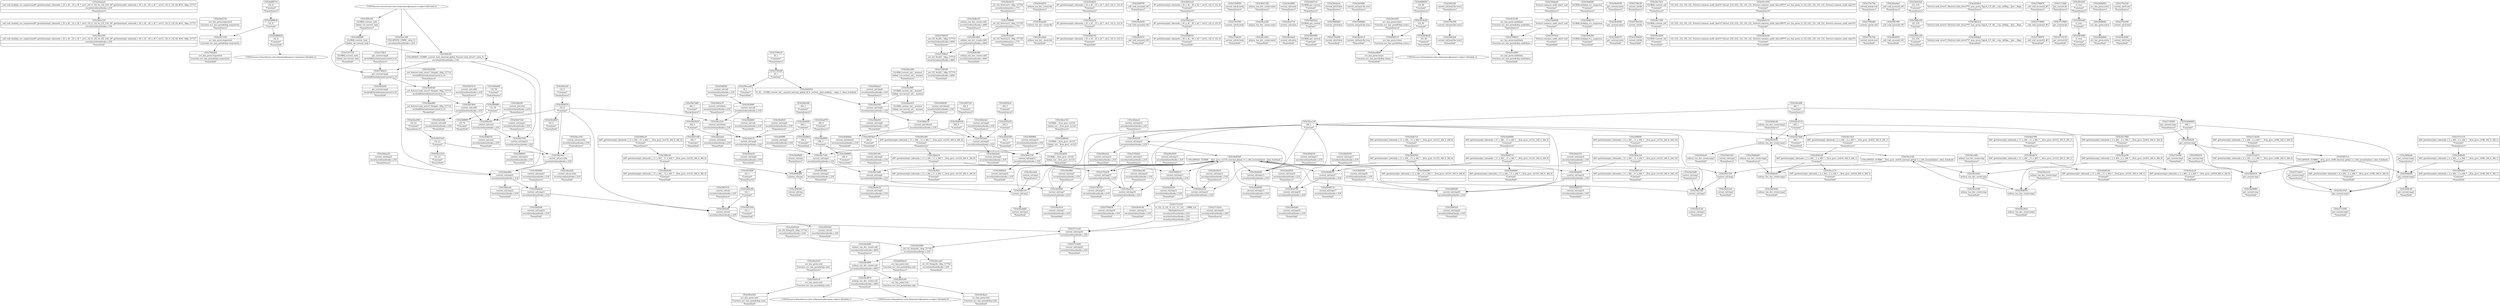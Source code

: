 digraph {
	CE0x56ea2a0 [shape=record,shape=Mrecord,label="{CE0x56ea2a0|_call_void_lockdep_rcu_suspicious(i8*_getelementptr_inbounds_(_25_x_i8_,_25_x_i8_*_.str3,_i32_0,_i32_0),_i32_218,_i8*_getelementptr_inbounds_(_45_x_i8_,_45_x_i8_*_.str12,_i32_0,_i32_0))_#10,_!dbg_!27727|security/selinux/hooks.c,218|*SummSource*}"]
	CE0x56c7220 [shape=record,shape=Mrecord,label="{CE0x56c7220|avc_has_perm:requested|Function::avc_has_perm&Arg::requested::}"]
	CE0x56febc0 [shape=record,shape=Mrecord,label="{CE0x56febc0|current_sid:tmp14|security/selinux/hooks.c,218|*SummSource*}"]
	CE0x56e6930 [shape=record,shape=Mrecord,label="{CE0x56e6930|current_sid:tmp18|security/selinux/hooks.c,218|*SummSource*}"]
	CE0x56d71b0 [shape=record,shape=Mrecord,label="{CE0x56d71b0|current_sid:tmp21|security/selinux/hooks.c,218|*SummSource*}"]
	CE0x56f3240 [shape=record,shape=Mrecord,label="{CE0x56f3240|current_sid:sid|security/selinux/hooks.c,220}"]
	CE0x56d2290 [shape=record,shape=Mrecord,label="{CE0x56d2290|i64_5|*Constant*|*SummSink*}"]
	CE0x572fd90 [shape=record,shape=Mrecord,label="{CE0x572fd90|get_current:tmp1|*SummSource*}"]
	CE0x56fb380 [shape=record,shape=Mrecord,label="{CE0x56fb380|current_sid:tmp|*SummSink*}"]
	CE0x56cd450 [shape=record,shape=Mrecord,label="{CE0x56cd450|selinux_tun_dev_create:call1|security/selinux/hooks.c,4661}"]
	CE0x56f4c40 [shape=record,shape=Mrecord,label="{CE0x56f4c40|get_current:tmp2|*SummSink*}"]
	CE0x56cf6f0 [shape=record,shape=Mrecord,label="{CE0x56cf6f0|GLOBAL:current_sid.__warned|Global_var:current_sid.__warned}"]
	CE0x56d9cf0 [shape=record,shape=Mrecord,label="{CE0x56d9cf0|get_current:tmp1}"]
	CE0x56ce4d0 [shape=record,shape=Mrecord,label="{CE0x56ce4d0|selinux_tun_dev_create:bb|*SummSink*}"]
	CE0x56db7c0 [shape=record,shape=Mrecord,label="{CE0x56db7c0|i64*_getelementptr_inbounds_(_11_x_i64_,_11_x_i64_*___llvm_gcov_ctr125,_i64_0,_i64_6)|*Constant*|*SummSource*}"]
	CE0x56ca170 [shape=record,shape=Mrecord,label="{CE0x56ca170|i64*_getelementptr_inbounds_(_2_x_i64_,_2_x_i64_*___llvm_gcov_ctr410,_i64_0,_i64_1)|*Constant*|*SummSink*}"]
	CE0x56ed030 [shape=record,shape=Mrecord,label="{CE0x56ed030|current_sid:tmp11|security/selinux/hooks.c,218|*SummSource*}"]
	CE0x56fdc30 [shape=record,shape=Mrecord,label="{CE0x56fdc30|current_sid:tobool1|security/selinux/hooks.c,218}"]
	CE0x56fa180 [shape=record,shape=Mrecord,label="{CE0x56fa180|current_sid:cred|security/selinux/hooks.c,218}"]
	CE0x56d83f0 [shape=record,shape=Mrecord,label="{CE0x56d83f0|current_sid:tobool1|security/selinux/hooks.c,218|*SummSource*}"]
	CE0x5704930 [shape=record,shape=Mrecord,label="{CE0x5704930|_ret_i32_%call1,_!dbg_!27714|security/selinux/hooks.c,4661|*SummSource*}"]
	CE0x56ea970 [shape=record,shape=Mrecord,label="{CE0x56ea970|i64_0|*Constant*|*SummSource*}"]
	CE0x56e9c50 [shape=record,shape=Mrecord,label="{CE0x56e9c50|current_sid:tmp12|security/selinux/hooks.c,218|*SummSink*}"]
	CE0x56e8300 [shape=record,shape=Mrecord,label="{CE0x56e8300|_ret_%struct.task_struct*_%tmp4,_!dbg_!27714|./arch/x86/include/asm/current.h,14|*SummSource*}"]
	CE0x56e8540 [shape=record,shape=Mrecord,label="{CE0x56e8540|_ret_%struct.task_struct*_%tmp4,_!dbg_!27714|./arch/x86/include/asm/current.h,14}"]
	CE0x56e4fc0 [shape=record,shape=Mrecord,label="{CE0x56e4fc0|i8*_getelementptr_inbounds_(_25_x_i8_,_25_x_i8_*_.str3,_i32_0,_i32_0)|*Constant*|*SummSource*}"]
	CE0x56d4080 [shape=record,shape=Mrecord,label="{CE0x56d4080|current_sid:tmp13|security/selinux/hooks.c,218|*SummSink*}"]
	CE0x56d1020 [shape=record,shape=Mrecord,label="{CE0x56d1020|_ret_i32_%tmp24,_!dbg_!27742|security/selinux/hooks.c,220|*SummSource*}"]
	CE0x56d3b50 [shape=record,shape=Mrecord,label="{CE0x56d3b50|i64_3|*Constant*}"]
	CE0x5740a10 [shape=record,shape=Mrecord,label="{CE0x5740a10|get_current:tmp4|./arch/x86/include/asm/current.h,14}"]
	CE0x56d0990 [shape=record,shape=Mrecord,label="{CE0x56d0990|i64*_getelementptr_inbounds_(_11_x_i64_,_11_x_i64_*___llvm_gcov_ctr125,_i64_0,_i64_9)|*Constant*|*SummSource*}"]
	CE0x56fa060 [shape=record,shape=Mrecord,label="{CE0x56fa060|i32_78|*Constant*|*SummSource*}"]
	CE0x56d7030 [shape=record,shape=Mrecord,label="{CE0x56d7030|current_sid:tmp21|security/selinux/hooks.c,218}"]
	CE0x56ef2e0 [shape=record,shape=Mrecord,label="{CE0x56ef2e0|i32_0|*Constant*|*SummSource*}"]
	CE0x56d1450 [shape=record,shape=Mrecord,label="{CE0x56d1450|current_sid:tmp2|*SummSource*}"]
	CE0x56cf070 [shape=record,shape=Mrecord,label="{CE0x56cf070|_call_void_mcount()_#3|*SummSink*}"]
	CE0x56cbf80 [shape=record,shape=Mrecord,label="{CE0x56cbf80|selinux_tun_dev_create:call|security/selinux/hooks.c,4652|*SummSource*}"]
	CE0x56d5dc0 [shape=record,shape=Mrecord,label="{CE0x56d5dc0|avc_has_perm:tsid|Function::avc_has_perm&Arg::tsid::|*SummSource*}"]
	CE0x56d7df0 [shape=record,shape=Mrecord,label="{CE0x56d7df0|i64_3|*Constant*|*SummSink*}"]
	CE0x56d1ea0 [shape=record,shape=Mrecord,label="{CE0x56d1ea0|i8*_getelementptr_inbounds_(_45_x_i8_,_45_x_i8_*_.str12,_i32_0,_i32_0)|*Constant*|*SummSource*}"]
	CE0x56d8d70 [shape=record,shape=Mrecord,label="{CE0x56d8d70|current_sid:tmp17|security/selinux/hooks.c,218}"]
	CE0x56d65e0 [shape=record,shape=Mrecord,label="{CE0x56d65e0|i64_4|*Constant*}"]
	CE0x56d3440 [shape=record,shape=Mrecord,label="{CE0x56d3440|current_sid:call4|security/selinux/hooks.c,218|*SummSink*}"]
	CE0x56d4350 [shape=record,shape=Mrecord,label="{CE0x56d4350|current_sid:tmp14|security/selinux/hooks.c,218}"]
	CE0x56fb960 [shape=record,shape=Mrecord,label="{CE0x56fb960|GLOBAL:current_task|Global_var:current_task}"]
	CE0x56fa2f0 [shape=record,shape=Mrecord,label="{CE0x56fa2f0|current_sid:cred|security/selinux/hooks.c,218|*SummSource*}"]
	CE0x56cdc90 [shape=record,shape=Mrecord,label="{CE0x56cdc90|i64*_getelementptr_inbounds_(_2_x_i64_,_2_x_i64_*___llvm_gcov_ctr410,_i64_0,_i64_0)|*Constant*}"]
	CE0x570da50 [shape=record,shape=Mrecord,label="{CE0x570da50|current_sid:do.body|*SummSink*}"]
	CE0x56de860 [shape=record,shape=Mrecord,label="{CE0x56de860|_ret_%struct.task_struct*_%tmp4,_!dbg_!27714|./arch/x86/include/asm/current.h,14|*SummSink*}"]
	CE0x56cc650 [shape=record,shape=Mrecord,label="{CE0x56cc650|selinux_tun_dev_create:entry|*SummSink*}"]
	CE0x56cbad0 [shape=record,shape=Mrecord,label="{CE0x56cbad0|current_sid:entry|*SummSink*}"]
	CE0x56da8b0 [shape=record,shape=Mrecord,label="{CE0x56da8b0|current_sid:tmp22|security/selinux/hooks.c,218}"]
	CE0x56e63c0 [shape=record,shape=Mrecord,label="{CE0x56e63c0|avc_has_perm:ssid|Function::avc_has_perm&Arg::ssid::}"]
	CE0x56d3960 [shape=record,shape=Mrecord,label="{CE0x56d3960|GLOBAL:get_current|*Constant*|*SummSink*}"]
	CE0x570a490 [shape=record,shape=Mrecord,label="{CE0x570a490|current_sid:if.then|*SummSink*}"]
	CE0x6d886a0 [shape=record,shape=Mrecord,label="{CE0x6d886a0|i32_8|*Constant*|*SummSink*}"]
	CE0x56ec550 [shape=record,shape=Mrecord,label="{CE0x56ec550|current_sid:security|security/selinux/hooks.c,218|*SummSource*}"]
	CE0x5700b50 [shape=record,shape=Mrecord,label="{CE0x5700b50|current_sid:tmp16|security/selinux/hooks.c,218|*SummSink*}"]
	CE0x56d48a0 [shape=record,shape=Mrecord,label="{CE0x56d48a0|current_sid:land.lhs.true}"]
	CE0x56c8a50 [shape=record,shape=Mrecord,label="{CE0x56c8a50|i16_49|*Constant*}"]
	CE0x5702510 [shape=record,shape=Mrecord,label="{CE0x5702510|current_sid:tmp15|security/selinux/hooks.c,218|*SummSink*}"]
	"CONST[source:2(external),value:2(dynamic)][purpose:{subject}][SrcIdx:2]"
	CE0x56fe2b0 [shape=record,shape=Mrecord,label="{CE0x56fe2b0|current_sid:land.lhs.true2|*SummSink*}"]
	CE0x56f01a0 [shape=record,shape=Mrecord,label="{CE0x56f01a0|i64*_getelementptr_inbounds_(_11_x_i64_,_11_x_i64_*___llvm_gcov_ctr125,_i64_0,_i64_10)|*Constant*|*SummSink*}"]
	CE0x56ef490 [shape=record,shape=Mrecord,label="{CE0x56ef490|i32_0|*Constant*|*SummSink*}"]
	CE0x764d9d0 [shape=record,shape=Mrecord,label="{CE0x764d9d0|%struct.common_audit_data*_null|*Constant*}"]
	CE0x6aad690 [shape=record,shape=Mrecord,label="{CE0x6aad690|avc_has_perm:tclass|Function::avc_has_perm&Arg::tclass::|*SummSink*}"]
	CE0x56ec210 [shape=record,shape=Mrecord,label="{CE0x56ec210|i32_22|*Constant*|*SummSink*}"]
	CE0x570d950 [shape=record,shape=Mrecord,label="{CE0x570d950|current_sid:do.body|*SummSource*}"]
	CE0x56cec30 [shape=record,shape=Mrecord,label="{CE0x56cec30|i64_1|*Constant*}"]
	CE0x5708010 [shape=record,shape=Mrecord,label="{CE0x5708010|avc_has_perm:auditdata|Function::avc_has_perm&Arg::auditdata::}"]
	CE0x56f9f80 [shape=record,shape=Mrecord,label="{CE0x56f9f80|i32_78|*Constant*}"]
	CE0x56fbe20 [shape=record,shape=Mrecord,label="{CE0x56fbe20|i64*_getelementptr_inbounds_(_11_x_i64_,_11_x_i64_*___llvm_gcov_ctr125,_i64_0,_i64_0)|*Constant*|*SummSource*}"]
	CE0x56d6360 [shape=record,shape=Mrecord,label="{CE0x56d6360|GLOBAL:lockdep_rcu_suspicious|*Constant*|*SummSink*}"]
	CE0x56ed220 [shape=record,shape=Mrecord,label="{CE0x56ed220|current_sid:tmp12|security/selinux/hooks.c,218}"]
	CE0x56efe70 [shape=record,shape=Mrecord,label="{CE0x56efe70|current_sid:tmp4|security/selinux/hooks.c,218}"]
	CE0x56f2b00 [shape=record,shape=Mrecord,label="{CE0x56f2b00|current_sid:tmp23|security/selinux/hooks.c,218|*SummSink*}"]
	CE0x56d8d00 [shape=record,shape=Mrecord,label="{CE0x56d8d00|i64*_getelementptr_inbounds_(_11_x_i64_,_11_x_i64_*___llvm_gcov_ctr125,_i64_0,_i64_9)|*Constant*|*SummSink*}"]
	CE0x56e8270 [shape=record,shape=Mrecord,label="{CE0x56e8270|get_current:entry|*SummSink*}"]
	CE0x570b630 [shape=record,shape=Mrecord,label="{CE0x570b630|current_sid:bb|*SummSink*}"]
	CE0x56cd030 [shape=record,shape=Mrecord,label="{CE0x56cd030|GLOBAL:current_sid|*Constant*|*SummSink*}"]
	CE0x56d9100 [shape=record,shape=Mrecord,label="{CE0x56d9100|current_sid:tmp17|security/selinux/hooks.c,218|*SummSource*}"]
	CE0x56f0b10 [shape=record,shape=Mrecord,label="{CE0x56f0b10|current_sid:tmp11|security/selinux/hooks.c,218}"]
	CE0x56da090 [shape=record,shape=Mrecord,label="{CE0x56da090|current_sid:tmp19|security/selinux/hooks.c,218}"]
	CE0x56d3ae0 [shape=record,shape=Mrecord,label="{CE0x56d3ae0|current_sid:tobool|security/selinux/hooks.c,218|*SummSink*}"]
	"CONST[source:0(mediator),value:2(dynamic)][purpose:{object}][SnkIdx:2]"
	CE0x56cd920 [shape=record,shape=Mrecord,label="{CE0x56cd920|selinux_tun_dev_create:tmp1|*SummSink*}"]
	CE0x56faa10 [shape=record,shape=Mrecord,label="{CE0x56faa10|i64*_getelementptr_inbounds_(_11_x_i64_,_11_x_i64_*___llvm_gcov_ctr125,_i64_0,_i64_8)|*Constant*}"]
	CE0x56da3e0 [shape=record,shape=Mrecord,label="{CE0x56da3e0|i64*_getelementptr_inbounds_(_11_x_i64_,_11_x_i64_*___llvm_gcov_ctr125,_i64_0,_i64_10)|*Constant*}"]
	CE0x56df3f0 [shape=record,shape=Mrecord,label="{CE0x56df3f0|current_sid:call|security/selinux/hooks.c,218|*SummSource*}"]
	CE0x56ce2c0 [shape=record,shape=Mrecord,label="{CE0x56ce2c0|current_sid:tobool|security/selinux/hooks.c,218}"]
	CE0x56f4b60 [shape=record,shape=Mrecord,label="{CE0x56f4b60|get_current:tmp2}"]
	CE0x56ccb60 [shape=record,shape=Mrecord,label="{CE0x56ccb60|selinux_tun_dev_create:tmp|*SummSource*}"]
	CE0x56ef8b0 [shape=record,shape=Mrecord,label="{CE0x56ef8b0|i64_2|*Constant*|*SummSink*}"]
	CE0x56e4e50 [shape=record,shape=Mrecord,label="{CE0x56e4e50|i8*_getelementptr_inbounds_(_25_x_i8_,_25_x_i8_*_.str3,_i32_0,_i32_0)|*Constant*}"]
	CE0x5714560 [shape=record,shape=Mrecord,label="{CE0x5714560|get_current:tmp3|*SummSink*}"]
	CE0x56e6c10 [shape=record,shape=Mrecord,label="{CE0x56e6c10|i32_(i32,_i32,_i16,_i32,_%struct.common_audit_data*)*_bitcast_(i32_(i32,_i32,_i16,_i32,_%struct.common_audit_data.495*)*_avc_has_perm_to_i32_(i32,_i32,_i16,_i32,_%struct.common_audit_data*)*)|*Constant*}"]
	CE0x6d88710 [shape=record,shape=Mrecord,label="{CE0x6d88710|i32_8|*Constant*|*SummSource*}"]
	CE0x56d12e0 [shape=record,shape=Mrecord,label="{CE0x56d12e0|current_sid:tmp2|*SummSink*}"]
	CE0x56e5c20 [shape=record,shape=Mrecord,label="{CE0x56e5c20|current_sid:tmp3|*SummSink*}"]
	CE0x570c7b0 [shape=record,shape=Mrecord,label="{CE0x570c7b0|current_sid:do.end|*SummSink*}"]
	CE0x56e6ab0 [shape=record,shape=Mrecord,label="{CE0x56e6ab0|current_sid:tmp18|security/selinux/hooks.c,218|*SummSink*}"]
	CE0x56f3b10 [shape=record,shape=Mrecord,label="{CE0x56f3b10|i64_5|*Constant*|*SummSource*}"]
	CE0x56e91c0 [shape=record,shape=Mrecord,label="{CE0x56e91c0|current_sid:land.lhs.true|*SummSink*}"]
	CE0x56fe610 [shape=record,shape=Mrecord,label="{CE0x56fe610|get_current:tmp}"]
	CE0x56c6eb0 [shape=record,shape=Mrecord,label="{CE0x56c6eb0|selinux_tun_dev_create:tmp}"]
	CE0x56ee410 [shape=record,shape=Mrecord,label="{CE0x56ee410|GLOBAL:current_sid.__warned|Global_var:current_sid.__warned|*SummSink*}"]
	CE0x56d6100 [shape=record,shape=Mrecord,label="{CE0x56d6100|i8*_getelementptr_inbounds_(_25_x_i8_,_25_x_i8_*_.str3,_i32_0,_i32_0)|*Constant*|*SummSink*}"]
	CE0x570b530 [shape=record,shape=Mrecord,label="{CE0x570b530|current_sid:bb}"]
	CE0x56eea70 [shape=record,shape=Mrecord,label="{CE0x56eea70|current_sid:tmp16|security/selinux/hooks.c,218}"]
	CE0x56ceda0 [shape=record,shape=Mrecord,label="{CE0x56ceda0|current_sid:tmp1|*SummSource*}"]
	CE0x56d1180 [shape=record,shape=Mrecord,label="{CE0x56d1180|selinux_tun_dev_create:entry|*SummSource*}"]
	CE0x56e6f20 [shape=record,shape=Mrecord,label="{CE0x56e6f20|_call_void_mcount()_#3|*SummSink*}"]
	"CONST[source:0(mediator),value:2(dynamic)][purpose:{subject}][SnkIdx:0]"
	CE0x56c9e40 [shape=record,shape=Mrecord,label="{CE0x56c9e40|selinux_tun_dev_create:tmp3}"]
	CE0x56c7980 [shape=record,shape=Mrecord,label="{CE0x56c7980|i64*_getelementptr_inbounds_(_2_x_i64_,_2_x_i64_*___llvm_gcov_ctr410,_i64_0,_i64_0)|*Constant*|*SummSource*}"]
	CE0x56ee540 [shape=record,shape=Mrecord,label="{CE0x56ee540|current_sid:tmp8|security/selinux/hooks.c,218}"]
	CE0x56fbc00 [shape=record,shape=Mrecord,label="{CE0x56fbc00|GLOBAL:current_task|Global_var:current_task|*SummSource*}"]
	CE0x56f2e80 [shape=record,shape=Mrecord,label="{CE0x56f2e80|i32_1|*Constant*}"]
	CE0x5713c20 [shape=record,shape=Mrecord,label="{CE0x5713c20|current_sid:tmp24|security/selinux/hooks.c,220}"]
	CE0x56ea230 [shape=record,shape=Mrecord,label="{CE0x56ea230|_call_void_lockdep_rcu_suspicious(i8*_getelementptr_inbounds_(_25_x_i8_,_25_x_i8_*_.str3,_i32_0,_i32_0),_i32_218,_i8*_getelementptr_inbounds_(_45_x_i8_,_45_x_i8_*_.str12,_i32_0,_i32_0))_#10,_!dbg_!27727|security/selinux/hooks.c,218}"]
	CE0x56efe00 [shape=record,shape=Mrecord,label="{CE0x56efe00|i64_2|*Constant*|*SummSource*}"]
	CE0x56ea850 [shape=record,shape=Mrecord,label="{CE0x56ea850|GLOBAL:__llvm_gcov_ctr125|Global_var:__llvm_gcov_ctr125|*SummSink*}"]
	CE0x56e9be0 [shape=record,shape=Mrecord,label="{CE0x56e9be0|current_sid:tmp12|security/selinux/hooks.c,218|*SummSource*}"]
	CE0x56d4c60 [shape=record,shape=Mrecord,label="{CE0x56d4c60|i64*_getelementptr_inbounds_(_11_x_i64_,_11_x_i64_*___llvm_gcov_ctr125,_i64_0,_i64_0)|*Constant*|*SummSink*}"]
	CE0x56d23a0 [shape=record,shape=Mrecord,label="{CE0x56d23a0|current_sid:tmp9|security/selinux/hooks.c,218|*SummSource*}"]
	CE0x56f38c0 [shape=record,shape=Mrecord,label="{CE0x56f38c0|i64_4|*Constant*|*SummSink*}"]
	CE0x56d1350 [shape=record,shape=Mrecord,label="{CE0x56d1350|current_sid:tmp2}"]
	CE0x56f0520 [shape=record,shape=Mrecord,label="{CE0x56f0520|current_sid:tmp20|security/selinux/hooks.c,218|*SummSink*}"]
	CE0x56f0ff0 [shape=record,shape=Mrecord,label="{CE0x56f0ff0|current_sid:tmp5|security/selinux/hooks.c,218|*SummSource*}"]
	CE0x56dc0a0 [shape=record,shape=Mrecord,label="{CE0x56dc0a0|i32_218|*Constant*|*SummSource*}"]
	CE0x56d2330 [shape=record,shape=Mrecord,label="{CE0x56d2330|current_sid:tmp10|security/selinux/hooks.c,218}"]
	CE0x57048c0 [shape=record,shape=Mrecord,label="{CE0x57048c0|_ret_i32_%call1,_!dbg_!27714|security/selinux/hooks.c,4661}"]
	CE0x56fb310 [shape=record,shape=Mrecord,label="{CE0x56fb310|current_sid:tmp1}"]
	CE0x56ec620 [shape=record,shape=Mrecord,label="{CE0x56ec620|current_sid:security|security/selinux/hooks.c,218|*SummSink*}"]
	CE0x5714260 [shape=record,shape=Mrecord,label="{CE0x5714260|i64*_getelementptr_inbounds_(_2_x_i64_,_2_x_i64_*___llvm_gcov_ctr98,_i64_0,_i64_0)|*Constant*|*SummSource*}"]
	CE0x56ea720 [shape=record,shape=Mrecord,label="{CE0x56ea720|GLOBAL:__llvm_gcov_ctr125|Global_var:__llvm_gcov_ctr125|*SummSource*}"]
	CE0x56d2f10 [shape=record,shape=Mrecord,label="{CE0x56d2f10|0:_i8,_:_GCMR_current_sid.__warned_internal_global_i8_0,_section_.data.unlikely_,_align_1:_elem_0:default:}"]
	CE0x56f3000 [shape=record,shape=Mrecord,label="{CE0x56f3000|i32_1|*Constant*|*SummSource*}"]
	CE0x56d0510 [shape=record,shape=Mrecord,label="{CE0x56d0510|i8*_getelementptr_inbounds_(_45_x_i8_,_45_x_i8_*_.str12,_i32_0,_i32_0)|*Constant*|*SummSink*}"]
	CE0x56f24d0 [shape=record,shape=Mrecord,label="{CE0x56f24d0|get_current:tmp4|./arch/x86/include/asm/current.h,14|*SummSink*}"]
	CE0x570a500 [shape=record,shape=Mrecord,label="{CE0x570a500|current_sid:land.lhs.true2}"]
	CE0x570c740 [shape=record,shape=Mrecord,label="{CE0x570c740|current_sid:do.end|*SummSource*}"]
	CE0x56df1d0 [shape=record,shape=Mrecord,label="{CE0x56df1d0|i64*_getelementptr_inbounds_(_2_x_i64_,_2_x_i64_*___llvm_gcov_ctr410,_i64_0,_i64_1)|*Constant*}"]
	CE0x56d8a20 [shape=record,shape=Mrecord,label="{CE0x56d8a20|selinux_tun_dev_create:tmp2}"]
	CE0x56d0f70 [shape=record,shape=Mrecord,label="{CE0x56d0f70|selinux_tun_dev_create:tmp1}"]
	CE0x56e9e30 [shape=record,shape=Mrecord,label="{CE0x56e9e30|current_sid:tmp6|security/selinux/hooks.c,218|*SummSink*}"]
	CE0x56f37e0 [shape=record,shape=Mrecord,label="{CE0x56f37e0|i64_4|*Constant*|*SummSource*}"]
	CE0x56ed1b0 [shape=record,shape=Mrecord,label="{CE0x56ed1b0|current_sid:tmp11|security/selinux/hooks.c,218|*SummSink*}"]
	CE0x56d5c90 [shape=record,shape=Mrecord,label="{CE0x56d5c90|avc_has_perm:tsid|Function::avc_has_perm&Arg::tsid::}"]
	CE0x56d64b0 [shape=record,shape=Mrecord,label="{CE0x56d64b0|current_sid:tobool1|security/selinux/hooks.c,218|*SummSink*}"]
	CE0x56f3a30 [shape=record,shape=Mrecord,label="{CE0x56f3a30|i64_5|*Constant*}"]
	CE0x5707fa0 [shape=record,shape=Mrecord,label="{CE0x5707fa0|%struct.common_audit_data*_null|*Constant*|*SummSink*}"]
	CE0x56f1300 [shape=record,shape=Mrecord,label="{CE0x56f1300|current_sid:tmp6|security/selinux/hooks.c,218|*SummSource*}"]
	CE0x56ca3d0 [shape=record,shape=Mrecord,label="{CE0x56ca3d0|selinux_tun_dev_create:entry}"]
	CE0x56f1060 [shape=record,shape=Mrecord,label="{CE0x56f1060|current_sid:tmp5|security/selinux/hooks.c,218|*SummSink*}"]
	CE0x56cf440 [shape=record,shape=Mrecord,label="{CE0x56cf440|current_sid:tmp7|security/selinux/hooks.c,218}"]
	CE0x56fa1f0 [shape=record,shape=Mrecord,label="{CE0x56fa1f0|COLLAPSED:_GCMRE_current_task_external_global_%struct.task_struct*:_elem_0::|security/selinux/hooks.c,218}"]
	CE0x56d41f0 [shape=record,shape=Mrecord,label="{CE0x56d41f0|current_sid:tmp13|security/selinux/hooks.c,218|*SummSource*}"]
	CE0x56ff460 [shape=record,shape=Mrecord,label="{CE0x56ff460|current_sid:tmp21|security/selinux/hooks.c,218|*SummSink*}"]
	CE0x56fe830 [shape=record,shape=Mrecord,label="{CE0x56fe830|get_current:tmp|*SummSource*}"]
	CE0x5709180 [shape=record,shape=Mrecord,label="{CE0x5709180|_ret_i32_%call1,_!dbg_!27714|security/selinux/hooks.c,4661|*SummSink*}"]
	CE0x56eddb0 [shape=record,shape=Mrecord,label="{CE0x56eddb0|current_sid:tmp1|*SummSink*}"]
	CE0x56d62f0 [shape=record,shape=Mrecord,label="{CE0x56d62f0|GLOBAL:lockdep_rcu_suspicious|*Constant*|*SummSource*}"]
	CE0x56dacd0 [shape=record,shape=Mrecord,label="{CE0x56dacd0|current_sid:tmp22|security/selinux/hooks.c,218|*SummSink*}"]
	CE0x56e5d30 [shape=record,shape=Mrecord,label="{CE0x56e5d30|_call_void_mcount()_#3}"]
	CE0x56d72e0 [shape=record,shape=Mrecord,label="{CE0x56d72e0|i32_22|*Constant*}"]
	CE0x56d8af0 [shape=record,shape=Mrecord,label="{CE0x56d8af0|i64*_getelementptr_inbounds_(_2_x_i64_,_2_x_i64_*___llvm_gcov_ctr98,_i64_0,_i64_1)|*Constant*}"]
	CE0x764dab0 [shape=record,shape=Mrecord,label="{CE0x764dab0|avc_has_perm:requested|Function::avc_has_perm&Arg::requested::|*SummSink*}"]
	CE0x608f050 [shape=record,shape=Mrecord,label="{CE0x608f050|i16_49|*Constant*|*SummSource*}"]
	CE0x56ef990 [shape=record,shape=Mrecord,label="{CE0x56ef990|i64_0|*Constant*}"]
	CE0x56d9880 [shape=record,shape=Mrecord,label="{CE0x56d9880|get_current:tmp|*SummSink*}"]
	CE0x56f26c0 [shape=record,shape=Mrecord,label="{CE0x56f26c0|%struct.task_struct*_(%struct.task_struct**)*_asm_movq_%gs:$_1:P_,$0_,_r,im,_dirflag_,_fpsr_,_flags_|*SummSource*}"]
	CE0x56cbe40 [shape=record,shape=Mrecord,label="{CE0x56cbe40|selinux_tun_dev_create:bb}"]
	CE0x56f33b0 [shape=record,shape=Mrecord,label="{CE0x56f33b0|current_sid:sid|security/selinux/hooks.c,220|*SummSink*}"]
	CE0x56efee0 [shape=record,shape=Mrecord,label="{CE0x56efee0|selinux_tun_dev_create:tmp3|*SummSink*}"]
	CE0x56e8180 [shape=record,shape=Mrecord,label="{CE0x56e8180|get_current:entry|*SummSource*}"]
	CE0x56d95d0 [shape=record,shape=Mrecord,label="{CE0x56d95d0|COLLAPSED:_GCMRE___llvm_gcov_ctr125_internal_global_11_x_i64_zeroinitializer:_elem_0:default:}"]
	CE0x56c8ac0 [shape=record,shape=Mrecord,label="{CE0x56c8ac0|avc_has_perm:tsid|Function::avc_has_perm&Arg::tsid::|*SummSink*}"]
	CE0x56db380 [shape=record,shape=Mrecord,label="{CE0x56db380|selinux_tun_dev_create:call1|security/selinux/hooks.c,4661|*SummSink*}"]
	CE0x56ecad0 [shape=record,shape=Mrecord,label="{CE0x56ecad0|i8_1|*Constant*|*SummSink*}"]
	CE0x56fe240 [shape=record,shape=Mrecord,label="{CE0x56fe240|current_sid:land.lhs.true2|*SummSource*}"]
	CE0x56c6a70 [shape=record,shape=Mrecord,label="{CE0x56c6a70|_ret_i32_%retval.0,_!dbg_!27728|security/selinux/avc.c,775|*SummSource*}"]
	CE0x56d8140 [shape=record,shape=Mrecord,label="{CE0x56d8140|i64*_getelementptr_inbounds_(_11_x_i64_,_11_x_i64_*___llvm_gcov_ctr125,_i64_0,_i64_1)|*Constant*|*SummSink*}"]
	CE0x5714600 [shape=record,shape=Mrecord,label="{CE0x5714600|_call_void_mcount()_#3}"]
	CE0x56d40f0 [shape=record,shape=Mrecord,label="{CE0x56d40f0|current_sid:tmp13|security/selinux/hooks.c,218}"]
	CE0x5713580 [shape=record,shape=Mrecord,label="{CE0x5713580|get_current:bb}"]
	CE0x56f3310 [shape=record,shape=Mrecord,label="{CE0x56f3310|current_sid:sid|security/selinux/hooks.c,220|*SummSource*}"]
	CE0x56e1630 [shape=record,shape=Mrecord,label="{CE0x56e1630|get_current:tmp3}"]
	CE0x5740870 [shape=record,shape=Mrecord,label="{CE0x5740870|_call_void_mcount()_#3|*SummSource*}"]
	CE0x56d3d40 [shape=record,shape=Mrecord,label="{CE0x56d3d40|selinux_tun_dev_create:tmp2|*SummSink*}"]
	CE0x56cfc60 [shape=record,shape=Mrecord,label="{CE0x56cfc60|i1_true|*Constant*|*SummSource*}"]
	CE0x4fcb100 [shape=record,shape=Mrecord,label="{CE0x4fcb100|avc_has_perm:auditdata|Function::avc_has_perm&Arg::auditdata::|*SummSource*}"]
	CE0x56cf5c0 [shape=record,shape=Mrecord,label="{CE0x56cf5c0|current_sid:tmp7|security/selinux/hooks.c,218|*SummSink*}"]
	CE0x56cb810 [shape=record,shape=Mrecord,label="{CE0x56cb810|selinux_tun_dev_create:bb|*SummSource*}"]
	CE0x56d9d60 [shape=record,shape=Mrecord,label="{CE0x56d9d60|current_sid:if.then}"]
	CE0x56ed310 [shape=record,shape=Mrecord,label="{CE0x56ed310|avc_has_perm:ssid|Function::avc_has_perm&Arg::ssid::|*SummSource*}"]
	CE0x56faa80 [shape=record,shape=Mrecord,label="{CE0x56faa80|i64*_getelementptr_inbounds_(_11_x_i64_,_11_x_i64_*___llvm_gcov_ctr125,_i64_0,_i64_8)|*Constant*|*SummSource*}"]
	CE0x56c8b30 [shape=record,shape=Mrecord,label="{CE0x56c8b30|i16_49|*Constant*|*SummSink*}"]
	CE0x5700c80 [shape=record,shape=Mrecord,label="{CE0x5700c80|i8_1|*Constant*}"]
	CE0x56d9460 [shape=record,shape=Mrecord,label="{CE0x56d9460|i64_1|*Constant*}"]
	CE0x56db920 [shape=record,shape=Mrecord,label="{CE0x56db920|avc_has_perm:entry|*SummSource*}"]
	CE0x56d24a0 [shape=record,shape=Mrecord,label="{CE0x56d24a0|current_sid:tmp9|security/selinux/hooks.c,218|*SummSink*}"]
	CE0x5713310 [shape=record,shape=Mrecord,label="{CE0x5713310|0:_i32,_4:_i32,_8:_i32,_12:_i32,_:_CMRE_4,8_|*MultipleSource*|security/selinux/hooks.c,218|security/selinux/hooks.c,218|security/selinux/hooks.c,220}"]
	CE0x56d1de0 [shape=record,shape=Mrecord,label="{CE0x56d1de0|i8*_getelementptr_inbounds_(_45_x_i8_,_45_x_i8_*_.str12,_i32_0,_i32_0)|*Constant*}"]
	CE0x56d6a00 [shape=record,shape=Mrecord,label="{CE0x56d6a00|selinux_tun_dev_create:tmp2|*SummSource*}"]
	CE0x56d07c0 [shape=record,shape=Mrecord,label="{CE0x56d07c0|i64*_getelementptr_inbounds_(_11_x_i64_,_11_x_i64_*___llvm_gcov_ctr125,_i64_0,_i64_9)|*Constant*}"]
	CE0x5721110 [shape=record,shape=Mrecord,label="{CE0x5721110|i64*_getelementptr_inbounds_(_2_x_i64_,_2_x_i64_*___llvm_gcov_ctr98,_i64_0,_i64_1)|*Constant*|*SummSource*}"]
	CE0x5708080 [shape=record,shape=Mrecord,label="{CE0x5708080|_ret_i32_%retval.0,_!dbg_!27728|security/selinux/avc.c,775}"]
	CE0x56df700 [shape=record,shape=Mrecord,label="{CE0x56df700|_call_void_mcount()_#3|*SummSource*}"]
	CE0x56d1230 [shape=record,shape=Mrecord,label="{CE0x56d1230|avc_has_perm:requested|Function::avc_has_perm&Arg::requested::|*SummSource*}"]
	CE0x56cd710 [shape=record,shape=Mrecord,label="{CE0x56cd710|current_sid:entry}"]
	CE0x56ec090 [shape=record,shape=Mrecord,label="{CE0x56ec090|i32_22|*Constant*|*SummSource*}"]
	CE0x56f9ff0 [shape=record,shape=Mrecord,label="{CE0x56f9ff0|i32_78|*Constant*|*SummSink*}"]
	CE0x56ddcd0 [shape=record,shape=Mrecord,label="{CE0x56ddcd0|selinux_tun_dev_create:tmp3|*SummSource*}"]
	CE0x56ef920 [shape=record,shape=Mrecord,label="{CE0x56ef920|current_sid:tmp4|security/selinux/hooks.c,218|*SummSource*}"]
	CE0x5714130 [shape=record,shape=Mrecord,label="{CE0x5714130|get_current:bb|*SummSink*}"]
	CE0x5700e20 [shape=record,shape=Mrecord,label="{CE0x5700e20|i8_1|*Constant*|*SummSource*}"]
	CE0x56f3aa0 [shape=record,shape=Mrecord,label="{CE0x56f3aa0|current_sid:tmp9|security/selinux/hooks.c,218}"]
	CE0x56e90f0 [shape=record,shape=Mrecord,label="{CE0x56e90f0|current_sid:land.lhs.true|*SummSource*}"]
	CE0x56daa30 [shape=record,shape=Mrecord,label="{CE0x56daa30|current_sid:tmp22|security/selinux/hooks.c,218|*SummSource*}"]
	CE0x56cc820 [shape=record,shape=Mrecord,label="{CE0x56cc820|avc_has_perm:tclass|Function::avc_has_perm&Arg::tclass::|*SummSource*}"]
	CE0x608f110 [shape=record,shape=Mrecord,label="{CE0x608f110|avc_has_perm:tclass|Function::avc_has_perm&Arg::tclass::}"]
	CE0x56d9f40 [shape=record,shape=Mrecord,label="{CE0x56d9f40|avc_has_perm:entry}"]
	CE0x6d88630 [shape=record,shape=Mrecord,label="{CE0x6d88630|i32_8|*Constant*}"]
	CE0x570c850 [shape=record,shape=Mrecord,label="{CE0x570c850|current_sid:do.body}"]
	CE0x56db0f0 [shape=record,shape=Mrecord,label="{CE0x56db0f0|i64*_getelementptr_inbounds_(_11_x_i64_,_11_x_i64_*___llvm_gcov_ctr125,_i64_0,_i64_6)|*Constant*|*SummSink*}"]
	CE0x56c78d0 [shape=record,shape=Mrecord,label="{CE0x56c78d0|i64_1|*Constant*|*SummSink*}"]
	CE0x56ce210 [shape=record,shape=Mrecord,label="{CE0x56ce210|selinux_tun_dev_create:tmp1|*SummSource*}"]
	CE0x56c6990 [shape=record,shape=Mrecord,label="{CE0x56c6990|avc_has_perm:auditdata|Function::avc_has_perm&Arg::auditdata::|*SummSink*}"]
	CE0x56f0380 [shape=record,shape=Mrecord,label="{CE0x56f0380|current_sid:tmp20|security/selinux/hooks.c,218|*SummSource*}"]
	CE0x56d1cb0 [shape=record,shape=Mrecord,label="{CE0x56d1cb0|i32_218|*Constant*|*SummSink*}"]
	CE0x56e6740 [shape=record,shape=Mrecord,label="{CE0x56e6740|current_sid:tmp18|security/selinux/hooks.c,218}"]
	CE0x56ce8f0 [shape=record,shape=Mrecord,label="{CE0x56ce8f0|i64_1|*Constant*|*SummSource*}"]
	CE0x56feed0 [shape=record,shape=Mrecord,label="{CE0x56feed0|i1_true|*Constant*}"]
	CE0x56ee290 [shape=record,shape=Mrecord,label="{CE0x56ee290|GLOBAL:current_sid.__warned|Global_var:current_sid.__warned|*SummSource*}"]
	CE0x56ccab0 [shape=record,shape=Mrecord,label="{CE0x56ccab0|_ret_i32_%tmp24,_!dbg_!27742|security/selinux/hooks.c,220|*SummSink*}"]
	CE0x56dabd0 [shape=record,shape=Mrecord,label="{CE0x56dabd0|current_sid:tmp23|security/selinux/hooks.c,218}"]
	CE0x5713fb0 [shape=record,shape=Mrecord,label="{CE0x5713fb0|get_current:bb|*SummSource*}"]
	CE0x56efa30 [shape=record,shape=Mrecord,label="{CE0x56efa30|current_sid:tmp4|security/selinux/hooks.c,218|*SummSink*}"]
	CE0x56f0860 [shape=record,shape=Mrecord,label="{CE0x56f0860|current_sid:tmp10|security/selinux/hooks.c,218|*SummSource*}"]
	CE0x56fdae0 [shape=record,shape=Mrecord,label="{CE0x56fdae0|current_sid:tmp8|security/selinux/hooks.c,218|*SummSource*}"]
	CE0x56d7d80 [shape=record,shape=Mrecord,label="{CE0x56d7d80|i64_3|*Constant*|*SummSource*}"]
	CE0x572a410 [shape=record,shape=Mrecord,label="{CE0x572a410|i64*_getelementptr_inbounds_(_2_x_i64_,_2_x_i64_*___llvm_gcov_ctr98,_i64_0,_i64_0)|*Constant*}"]
	CE0x56db310 [shape=record,shape=Mrecord,label="{CE0x56db310|selinux_tun_dev_create:call1|security/selinux/hooks.c,4661|*SummSource*}"]
	CE0x5701120 [shape=record,shape=Mrecord,label="{CE0x5701120|GLOBAL:current_task|Global_var:current_task|*SummSink*}"]
	CE0x56f0280 [shape=record,shape=Mrecord,label="{CE0x56f0280|current_sid:tmp20|security/selinux/hooks.c,218}"]
	CE0x56d6d70 [shape=record,shape=Mrecord,label="{CE0x56d6d70|current_sid:cred|security/selinux/hooks.c,218|*SummSink*}"]
	CE0x56db8b0 [shape=record,shape=Mrecord,label="{CE0x56db8b0|avc_has_perm:entry|*SummSink*}"]
	CE0x56e5b80 [shape=record,shape=Mrecord,label="{CE0x56e5b80|current_sid:tmp3|*SummSource*}"]
	CE0x5713d10 [shape=record,shape=Mrecord,label="{CE0x5713d10|current_sid:tmp24|security/selinux/hooks.c,220|*SummSource*}"]
	CE0x56cd870 [shape=record,shape=Mrecord,label="{CE0x56cd870|selinux_tun_dev_create:call|security/selinux/hooks.c,4652|*SummSink*}"]
	CE0x56ed4e0 [shape=record,shape=Mrecord,label="{CE0x56ed4e0|_call_void_mcount()_#3|*SummSource*}"]
	CE0x56c70c0 [shape=record,shape=Mrecord,label="{CE0x56c70c0|GLOBAL:current_sid|*Constant*|*SummSource*}"]
	CE0x56df460 [shape=record,shape=Mrecord,label="{CE0x56df460|current_sid:call|security/selinux/hooks.c,218|*SummSink*}"]
	CE0x57136e0 [shape=record,shape=Mrecord,label="{CE0x57136e0|i64*_getelementptr_inbounds_(_2_x_i64_,_2_x_i64_*___llvm_gcov_ctr98,_i64_0,_i64_0)|*Constant*|*SummSink*}"]
	CE0x56cd500 [shape=record,shape=Mrecord,label="{CE0x56cd500|current_sid:if.end|*SummSink*}"]
	CE0x56d9170 [shape=record,shape=Mrecord,label="{CE0x56d9170|current_sid:tmp17|security/selinux/hooks.c,218|*SummSink*}"]
	CE0x56feda0 [shape=record,shape=Mrecord,label="{CE0x56feda0|current_sid:tmp14|security/selinux/hooks.c,218|*SummSink*}"]
	CE0x57144c0 [shape=record,shape=Mrecord,label="{CE0x57144c0|get_current:tmp3|*SummSource*}"]
	CE0x56d37e0 [shape=record,shape=Mrecord,label="{CE0x56d37e0|GLOBAL:get_current|*Constant*|*SummSource*}"]
	CE0x56d94d0 [shape=record,shape=Mrecord,label="{CE0x56d94d0|current_sid:tmp|*SummSource*}"]
	CE0x764da40 [shape=record,shape=Mrecord,label="{CE0x764da40|%struct.common_audit_data*_null|*Constant*|*SummSource*}"]
	CE0x56e9f60 [shape=record,shape=Mrecord,label="{CE0x56e9f60|current_sid:tmp7|security/selinux/hooks.c,218|*SummSource*}"]
	CE0x56d78e0 [shape=record,shape=Mrecord,label="{CE0x56d78e0|current_sid:call4|security/selinux/hooks.c,218}"]
	CE0x56f3160 [shape=record,shape=Mrecord,label="{CE0x56f3160|i32_1|*Constant*|*SummSink*}"]
	CE0x56e7cd0 [shape=record,shape=Mrecord,label="{CE0x56e7cd0|current_sid:tmp5|security/selinux/hooks.c,218}"]
	CE0x56d6170 [shape=record,shape=Mrecord,label="{CE0x56d6170|GLOBAL:lockdep_rcu_suspicious|*Constant*}"]
	CE0x56c7360 [shape=record,shape=Mrecord,label="{CE0x56c7360|GLOBAL:current_sid|*Constant*}"]
	CE0x5706d60 [shape=record,shape=Mrecord,label="{CE0x5706d60|current_sid:do.end}"]
	CE0x56cd7c0 [shape=record,shape=Mrecord,label="{CE0x56cd7c0|i64_1|*Constant*}"]
	CE0x56c6cd0 [shape=record,shape=Mrecord,label="{CE0x56c6cd0|i32_(i32,_i32,_i16,_i32,_%struct.common_audit_data*)*_bitcast_(i32_(i32,_i32,_i16,_i32,_%struct.common_audit_data.495*)*_avc_has_perm_to_i32_(i32,_i32,_i16,_i32,_%struct.common_audit_data*)*)|*Constant*|*SummSink*}"]
	CE0x56cff20 [shape=record,shape=Mrecord,label="{CE0x56cff20|i64*_getelementptr_inbounds_(_11_x_i64_,_11_x_i64_*___llvm_gcov_ctr125,_i64_0,_i64_8)|*Constant*|*SummSink*}"]
	CE0x56efd40 [shape=record,shape=Mrecord,label="{CE0x56efd40|i64_2|*Constant*}"]
	"CONST[source:0(mediator),value:2(dynamic)][purpose:{object}][SnkIdx:1]"
	CE0x56d3a70 [shape=record,shape=Mrecord,label="{CE0x56d3a70|current_sid:tobool|security/selinux/hooks.c,218|*SummSource*}"]
	CE0x56f0210 [shape=record,shape=Mrecord,label="{CE0x56f0210|current_sid:tmp19|security/selinux/hooks.c,218|*SummSink*}"]
	CE0x56ebee0 [shape=record,shape=Mrecord,label="{CE0x56ebee0|current_sid:if.then|*SummSource*}"]
	CE0x56c76c0 [shape=record,shape=Mrecord,label="{CE0x56c76c0|i64*_getelementptr_inbounds_(_2_x_i64_,_2_x_i64_*___llvm_gcov_ctr410,_i64_0,_i64_1)|*Constant*|*SummSource*}"]
	CE0x56e80d0 [shape=record,shape=Mrecord,label="{CE0x56e80d0|get_current:entry}"]
	CE0x56d4d00 [shape=record,shape=Mrecord,label="{CE0x56d4d00|current_sid:tmp}"]
	CE0x56ea340 [shape=record,shape=Mrecord,label="{CE0x56ea340|_call_void_lockdep_rcu_suspicious(i8*_getelementptr_inbounds_(_25_x_i8_,_25_x_i8_*_.str3,_i32_0,_i32_0),_i32_218,_i8*_getelementptr_inbounds_(_45_x_i8_,_45_x_i8_*_.str12,_i32_0,_i32_0))_#10,_!dbg_!27727|security/selinux/hooks.c,218|*SummSink*}"]
	CE0x56ed3b0 [shape=record,shape=Mrecord,label="{CE0x56ed3b0|avc_has_perm:ssid|Function::avc_has_perm&Arg::ssid::|*SummSink*}"]
	CE0x5706c50 [shape=record,shape=Mrecord,label="{CE0x5706c50|current_sid:bb|*SummSource*}"]
	CE0x56f0f80 [shape=record,shape=Mrecord,label="{CE0x56f0f80|i64_0|*Constant*|*SummSink*}"]
	CE0x56e7d40 [shape=record,shape=Mrecord,label="{CE0x56e7d40|current_sid:tmp6|security/selinux/hooks.c,218}"]
	CE0x56d7b70 [shape=record,shape=Mrecord,label="{CE0x56d7b70|current_sid:call4|security/selinux/hooks.c,218|*SummSource*}"]
	CE0x56edb70 [shape=record,shape=Mrecord,label="{CE0x56edb70|i64*_getelementptr_inbounds_(_11_x_i64_,_11_x_i64_*___llvm_gcov_ctr125,_i64_0,_i64_1)|*Constant*}"]
	CE0x5702430 [shape=record,shape=Mrecord,label="{CE0x5702430|current_sid:tmp15|security/selinux/hooks.c,218}"]
	CE0x56ce160 [shape=record,shape=Mrecord,label="{CE0x56ce160|COLLAPSED:_GCMRE___llvm_gcov_ctr410_internal_global_2_x_i64_zeroinitializer:_elem_0:default:}"]
	CE0x5713e00 [shape=record,shape=Mrecord,label="{CE0x5713e00|current_sid:tmp24|security/selinux/hooks.c,220|*SummSink*}"]
	CE0x56da510 [shape=record,shape=Mrecord,label="{CE0x56da510|current_sid:tmp19|security/selinux/hooks.c,218|*SummSource*}"]
	CE0x56f9d00 [shape=record,shape=Mrecord,label="{CE0x56f9d00|i64*_getelementptr_inbounds_(_2_x_i64_,_2_x_i64_*___llvm_gcov_ctr98,_i64_0,_i64_1)|*Constant*|*SummSink*}"]
	CE0x56fb8a0 [shape=record,shape=Mrecord,label="{CE0x56fb8a0|%struct.task_struct*_(%struct.task_struct**)*_asm_movq_%gs:$_1:P_,$0_,_r,im,_dirflag_,_fpsr_,_flags_|*SummSink*}"]
	CE0x56ec3d0 [shape=record,shape=Mrecord,label="{CE0x56ec3d0|COLLAPSED:_CMRE:_elem_0::|security/selinux/hooks.c,218}"]
	CE0x574cf90 [shape=record,shape=Mrecord,label="{CE0x574cf90|get_current:tmp1|*SummSink*}"]
	CE0x56cf000 [shape=record,shape=Mrecord,label="{CE0x56cf000|current_sid:call|security/selinux/hooks.c,218}"]
	CE0x56c6a00 [shape=record,shape=Mrecord,label="{CE0x56c6a00|_ret_i32_%retval.0,_!dbg_!27728|security/selinux/avc.c,775|*SummSink*}"]
	CE0x56cfdf0 [shape=record,shape=Mrecord,label="{CE0x56cfdf0|i1_true|*Constant*|*SummSink*}"]
	CE0x56d35a0 [shape=record,shape=Mrecord,label="{CE0x56d35a0|GLOBAL:get_current|*Constant*}"]
	CE0x56f1390 [shape=record,shape=Mrecord,label="{CE0x56f1390|_call_void_mcount()_#3}"]
	CE0x56f00f0 [shape=record,shape=Mrecord,label="{CE0x56f00f0|i64*_getelementptr_inbounds_(_11_x_i64_,_11_x_i64_*___llvm_gcov_ctr125,_i64_0,_i64_10)|*Constant*|*SummSource*}"]
	CE0x570a390 [shape=record,shape=Mrecord,label="{CE0x570a390|current_sid:if.end}"]
	CE0x56f4bd0 [shape=record,shape=Mrecord,label="{CE0x56f4bd0|get_current:tmp2|*SummSource*}"]
	CE0x56dbe50 [shape=record,shape=Mrecord,label="{CE0x56dbe50|i32_218|*Constant*}"]
	CE0x572ffc0 [shape=record,shape=Mrecord,label="{CE0x572ffc0|get_current:tmp4|./arch/x86/include/asm/current.h,14|*SummSource*}"]
	CE0x56fdd30 [shape=record,shape=Mrecord,label="{CE0x56fdd30|current_sid:tmp8|security/selinux/hooks.c,218|*SummSink*}"]
	CE0x56cc930 [shape=record,shape=Mrecord,label="{CE0x56cc930|i32_(i32,_i32,_i16,_i32,_%struct.common_audit_data*)*_bitcast_(i32_(i32,_i32,_i16,_i32,_%struct.common_audit_data.495*)*_avc_has_perm_to_i32_(i32,_i32,_i16,_i32,_%struct.common_audit_data*)*)|*Constant*|*SummSource*}"]
	"CONST[source:0(mediator),value:0(static)][purpose:{operation}][SnkIdx:3]"
	CE0x56fe7c0 [shape=record,shape=Mrecord,label="{CE0x56fe7c0|COLLAPSED:_GCMRE___llvm_gcov_ctr98_internal_global_2_x_i64_zeroinitializer:_elem_0:default:}"]
	CE0x56df570 [shape=record,shape=Mrecord,label="{CE0x56df570|i32_0|*Constant*}"]
	CE0x56f2980 [shape=record,shape=Mrecord,label="{CE0x56f2980|current_sid:tmp23|security/selinux/hooks.c,218|*SummSource*}"]
	CE0x56d7f90 [shape=record,shape=Mrecord,label="{CE0x56d7f90|i64*_getelementptr_inbounds_(_11_x_i64_,_11_x_i64_*___llvm_gcov_ctr125,_i64_0,_i64_1)|*Constant*|*SummSource*}"]
	CE0x56eec90 [shape=record,shape=Mrecord,label="{CE0x56eec90|current_sid:tmp16|security/selinux/hooks.c,218|*SummSource*}"]
	CE0x56e6f90 [shape=record,shape=Mrecord,label="{CE0x56e6f90|selinux_tun_dev_create:call|security/selinux/hooks.c,4652}"]
	CE0x56ec4e0 [shape=record,shape=Mrecord,label="{CE0x56ec4e0|current_sid:security|security/selinux/hooks.c,218}"]
	CE0x570a320 [shape=record,shape=Mrecord,label="{CE0x570a320|current_sid:if.end|*SummSource*}"]
	CE0x56f25c0 [shape=record,shape=Mrecord,label="{CE0x56f25c0|%struct.task_struct*_(%struct.task_struct**)*_asm_movq_%gs:$_1:P_,$0_,_r,im,_dirflag_,_fpsr_,_flags_}"]
	CE0x56f09e0 [shape=record,shape=Mrecord,label="{CE0x56f09e0|current_sid:tmp10|security/selinux/hooks.c,218|*SummSink*}"]
	CE0x56cd9d0 [shape=record,shape=Mrecord,label="{CE0x56cd9d0|_ret_i32_%tmp24,_!dbg_!27742|security/selinux/hooks.c,220}"]
	CE0x56cbce0 [shape=record,shape=Mrecord,label="{CE0x56cbce0|i64*_getelementptr_inbounds_(_2_x_i64_,_2_x_i64_*___llvm_gcov_ctr410,_i64_0,_i64_0)|*Constant*|*SummSink*}"]
	CE0x56db560 [shape=record,shape=Mrecord,label="{CE0x56db560|i64*_getelementptr_inbounds_(_11_x_i64_,_11_x_i64_*___llvm_gcov_ctr125,_i64_0,_i64_6)|*Constant*}"]
	CE0x56cd190 [shape=record,shape=Mrecord,label="{CE0x56cd190|selinux_tun_dev_create:tmp|*SummSink*}"]
	CE0x57024a0 [shape=record,shape=Mrecord,label="{CE0x57024a0|current_sid:tmp15|security/selinux/hooks.c,218|*SummSource*}"]
	CE0x56c6f60 [shape=record,shape=Mrecord,label="{CE0x56c6f60|current_sid:entry|*SummSource*}"]
	CE0x5740970 [shape=record,shape=Mrecord,label="{CE0x5740970|_call_void_mcount()_#3|*SummSink*}"]
	CE0x56d15d0 [shape=record,shape=Mrecord,label="{CE0x56d15d0|current_sid:tmp3}"]
	CE0x56d6bb0 [shape=record,shape=Mrecord,label="{CE0x56d6bb0|GLOBAL:__llvm_gcov_ctr125|Global_var:__llvm_gcov_ctr125}"]
	CE0x56fbcb0 [shape=record,shape=Mrecord,label="{CE0x56fbcb0|i64*_getelementptr_inbounds_(_11_x_i64_,_11_x_i64_*___llvm_gcov_ctr125,_i64_0,_i64_0)|*Constant*}"]
	CE0x56ea720 -> CE0x56d6bb0
	CE0x56d0f70 -> CE0x56cd920
	CE0x56fbc00 -> CE0x56fb960
	CE0x56f0860 -> CE0x56d2330
	CE0x56cec30 -> CE0x56cf440
	CE0x570d950 -> CE0x570c850
	CE0x56d3a70 -> CE0x56ce2c0
	CE0x56d9cf0 -> CE0x56fe7c0
	CE0x56f25c0 -> CE0x56fb8a0
	CE0x56d95d0 -> CE0x5702430
	CE0x56cd870 -> "CONST[source:0(mediator),value:2(dynamic)][purpose:{subject}][SnkIdx:0]"
	CE0x56d5dc0 -> CE0x56d5c90
	CE0x56fa1f0 -> CE0x5740a10
	CE0x5708080 -> CE0x56c6a00
	CE0x56cd9d0 -> CE0x56ccab0
	CE0x56fe240 -> CE0x570a500
	CE0x56f4bd0 -> CE0x56f4b60
	CE0x56d1450 -> CE0x56d1350
	CE0x56cd9d0 -> CE0x56e6f90
	CE0x5700e20 -> CE0x5700c80
	CE0x56d8d70 -> CE0x56d9170
	CE0x56ee290 -> CE0x56cf6f0
	CE0x570c850 -> CE0x570da50
	CE0x56cf6f0 -> CE0x56ee540
	CE0x56cd7c0 -> CE0x56d0f70
	CE0x56fa180 -> CE0x56d7030
	CE0x56d9100 -> CE0x56d8d70
	CE0x56e4fc0 -> CE0x56e4e50
	CE0x56d3b50 -> CE0x56d7df0
	CE0x56d35a0 -> CE0x56d3960
	CE0x5713c20 -> CE0x5713e00
	CE0x56ed310 -> CE0x56e63c0
	CE0x56da510 -> CE0x56da090
	CE0x56db7c0 -> CE0x56db560
	CE0x56d0990 -> CE0x56d07c0
	CE0x56eea70 -> CE0x56d95d0
	CE0x56e90f0 -> CE0x56d48a0
	CE0x56f00f0 -> CE0x56da3e0
	CE0x56cfc60 -> CE0x56feed0
	CE0x56edb70 -> CE0x56d8140
	CE0x5721110 -> CE0x56d8af0
	CE0x56d72e0 -> CE0x56ec210
	CE0x56ccb60 -> CE0x56c6eb0
	CE0x56e6f90 -> CE0x56cd870
	CE0x56e4e50 -> CE0x56d6100
	CE0x56fb310 -> CE0x56eddb0
	CE0x56cec30 -> CE0x56d15d0
	CE0x56f2e80 -> CE0x56f3160
	CE0x56da3e0 -> CE0x56da090
	CE0x56d15d0 -> CE0x56d95d0
	CE0x56c8a50 -> CE0x56c8b30
	CE0x56da3e0 -> CE0x56f01a0
	CE0x56d8af0 -> CE0x56f9d00
	CE0x56c7220 -> CE0x764dab0
	CE0x56d3b50 -> CE0x56efe70
	CE0x56d62f0 -> CE0x56d6170
	CE0x56ce8f0 -> CE0x56d9460
	CE0x56df570 -> CE0x56ce2c0
	CE0x56f3b10 -> CE0x56f3a30
	CE0x56e1630 -> CE0x56fe7c0
	CE0x56f26c0 -> CE0x56f25c0
	CE0x56d9460 -> CE0x56d9cf0
	CE0x56ce8f0 -> CE0x56cd7c0
	CE0x56d6bb0 -> CE0x56e7cd0
	CE0x56db560 -> CE0x56d40f0
	CE0x56cd450 -> CE0x56db380
	CE0x5713310 -> CE0x5713c20
	CE0x5713d10 -> CE0x5713c20
	CE0x56e80d0 -> CE0x56e8270
	CE0x56da8b0 -> CE0x56dabd0
	CE0x56e6740 -> CE0x56d95d0
	CE0x56ed220 -> CE0x56d95d0
	CE0x56d65e0 -> CE0x56f3aa0
	CE0x56e6740 -> CE0x56e6ab0
	CE0x572a410 -> CE0x56fe610
	CE0x56e6f90 -> CE0x56d5c90
	CE0x56f3310 -> CE0x56f3240
	CE0x56ed030 -> CE0x56f0b10
	CE0x56ec090 -> CE0x56d72e0
	CE0x5740a10 -> CE0x56f24d0
	CE0x56ce2c0 -> CE0x56d3ae0
	CE0x572a410 -> CE0x57136e0
	CE0x56cec30 -> CE0x56ed220
	CE0x56d7b70 -> CE0x56d78e0
	CE0x56d6170 -> CE0x56d6360
	CE0x56fb960 -> CE0x56fa1f0
	CE0x56d95d0 -> CE0x56d8d70
	CE0x56f0380 -> CE0x56f0280
	"CONST[source:2(external),value:2(dynamic)][purpose:{subject}][SrcIdx:2]" -> CE0x56fa1f0
	CE0x56d78e0 -> CE0x56d3440
	CE0x56f9f80 -> CE0x56f9ff0
	CE0x56e9f60 -> CE0x56cf440
	CE0x56d8a20 -> CE0x56c9e40
	CE0x56d9460 -> CE0x56e1630
	CE0x56ce160 -> CE0x56c6eb0
	CE0x56f37e0 -> CE0x56d65e0
	CE0x56d6bb0 -> CE0x56d2330
	CE0x56cec30 -> CE0x56fb310
	CE0x572ffc0 -> CE0x5740a10
	CE0x56e6930 -> CE0x56e6740
	CE0x56f3a30 -> CE0x56d2290
	CE0x56f0ff0 -> CE0x56e7cd0
	CE0x56df570 -> CE0x56ec4e0
	CE0x56ddcd0 -> CE0x56c9e40
	CE0x56d9460 -> CE0x56c78d0
	CE0x56ea2a0 -> CE0x56ea230
	CE0x56ee540 -> CE0x56fdd30
	CE0x56db920 -> CE0x56d9f40
	CE0x56ed4e0 -> CE0x56f1390
	CE0x56c70c0 -> CE0x56c7360
	CE0x56d72e0 -> CE0x56ec4e0
	CE0x56df1d0 -> CE0x56ca170
	CE0x570a500 -> CE0x56fe2b0
	"CONST[source:2(external),value:2(dynamic)][purpose:{subject}][SrcIdx:2]" -> CE0x56ec3d0
	CE0x56d1350 -> CE0x56d12e0
	CE0x56fe610 -> CE0x56d9cf0
	CE0x56d8d70 -> CE0x56e6740
	CE0x56e5b80 -> CE0x56d15d0
	CE0x56eea70 -> CE0x5700b50
	CE0x56f3240 -> CE0x5713c20
	CE0x56c8a50 -> CE0x608f110
	CE0x56da090 -> CE0x56f0280
	CE0x56ec4e0 -> CE0x56ec620
	CE0x572fd90 -> CE0x56d9cf0
	CE0x56daa30 -> CE0x56da8b0
	CE0x56d15d0 -> CE0x56e5c20
	CE0x56fa180 -> CE0x56d6d70
	CE0x5704930 -> CE0x57048c0
	CE0x56d07c0 -> CE0x56d8d00
	CE0x57144c0 -> CE0x56e1630
	CE0x56f3aa0 -> CE0x56d24a0
	CE0x56da090 -> CE0x56f0210
	CE0x764d9d0 -> CE0x5708010
	CE0x5702430 -> CE0x5702510
	CE0x56fe830 -> CE0x56fe610
	CE0x56cf000 -> CE0x56ce2c0
	CE0x56f3000 -> CE0x56f2e80
	CE0x56ed220 -> CE0x56e9c50
	CE0x56d5c90 -> CE0x56c8ac0
	CE0x56cf440 -> CE0x56cf5c0
	CE0x5740a10 -> CE0x56e8540
	CE0x5714600 -> CE0x5740970
	CE0x6d88630 -> CE0x6d886a0
	CE0x56ceda0 -> CE0x56fb310
	CE0x56d8af0 -> CE0x56f4b60
	CE0x56ce160 -> CE0x56d8a20
	CE0x56c76c0 -> CE0x56df1d0
	CE0x56f9f80 -> CE0x56fa180
	CE0x56efd40 -> CE0x56efe70
	CE0x56ef990 -> CE0x56f0f80
	CE0x56f3240 -> CE0x56f33b0
	CE0x56cec30 -> CE0x56e6740
	CE0x56cec30 -> CE0x56d4350
	CE0x56fa1f0 -> CE0x56da8b0
	CE0x56e9be0 -> CE0x56ed220
	CE0x56d1180 -> CE0x56ca3d0
	CE0x56c6f60 -> CE0x56cd710
	CE0x5700c80 -> CE0x56d2f10
	CE0x6d886a0 -> "CONST[source:0(mediator),value:0(static)][purpose:{operation}][SnkIdx:3]"
	CE0x56ec550 -> CE0x56ec4e0
	CE0x56d4350 -> CE0x56feda0
	CE0x56fb960 -> CE0x5701120
	CE0x56d95d0 -> CE0x56da090
	CE0x5713580 -> CE0x5714130
	CE0x56d7030 -> CE0x56ff460
	CE0x56edb70 -> CE0x56d1350
	CE0x56e63c0 -> CE0x56ed3b0
	CE0x56cbe40 -> CE0x56ce4d0
	CE0x56ec4e0 -> CE0x56da8b0
	CE0x56df570 -> CE0x56f3240
	CE0x56fe7c0 -> CE0x56fe610
	CE0x56cd7c0 -> CE0x56c78d0
	CE0x56d1ea0 -> CE0x56d1de0
	CE0x56f0b10 -> CE0x56ed1b0
	CE0x56ebee0 -> CE0x56d9d60
	CE0x56d6bb0 -> CE0x56ea850
	CE0x56db560 -> CE0x56db0f0
	CE0x56f4b60 -> CE0x56f4c40
	CE0x56cd870 -> "CONST[source:0(mediator),value:2(dynamic)][purpose:{object}][SnkIdx:1]"
	CE0x56e5d30 -> CE0x56cf070
	CE0x56d1230 -> CE0x56c7220
	CE0x56ce2c0 -> CE0x56efe70
	CE0x56fdc30 -> CE0x56d64b0
	CE0x56ce8f0 -> CE0x56cec30
	CE0x56ea230 -> CE0x56ea340
	CE0x56d95d0 -> CE0x56f0b10
	CE0x56fe7c0 -> CE0x56f4b60
	CE0x5706d60 -> CE0x570c7b0
	CE0x56efd40 -> CE0x56ef8b0
	CE0x56feed0 -> CE0x56cfdf0
	CE0x56df570 -> CE0x56ef490
	CE0x56fa1f0 -> CE0x56fa1f0
	CE0x56fbcb0 -> CE0x56d4c60
	CE0x56fdc30 -> CE0x56f3aa0
	CE0x5700c80 -> CE0x56ecad0
	CE0x56cf440 -> CE0x56d95d0
	CE0x56f1390 -> CE0x56e6f20
	CE0x56d7f90 -> CE0x56edb70
	CE0x56df700 -> CE0x56e5d30
	CE0x56f2980 -> CE0x56dabd0
	CE0x56cdc90 -> CE0x56c6eb0
	CE0x56d2f10 -> CE0x56ee540
	CE0x56ef920 -> CE0x56efe70
	CE0x5713c20 -> CE0x56cd9d0
	CE0x56faa10 -> CE0x56cff20
	CE0x56dabd0 -> CE0x56f3240
	CE0x57048c0 -> CE0x5709180
	CE0x56fe610 -> CE0x56d9880
	CE0x56c9e40 -> CE0x56efee0
	CE0x5708080 -> CE0x56cd450
	CE0x56cf000 -> CE0x56df460
	CE0x56d41f0 -> CE0x56d40f0
	CE0x56ec3d0 -> CE0x56da8b0
	CE0x56e8300 -> CE0x56e8540
	CE0x5702430 -> CE0x56eea70
	CE0x56cc930 -> CE0x56e6c10
	CE0x56e7d40 -> CE0x56cf440
	CE0x5713fb0 -> CE0x5713580
	CE0x56e1630 -> CE0x5714560
	CE0x56e7d40 -> CE0x56e9e30
	CE0x57024a0 -> CE0x5702430
	CE0x608f050 -> CE0x56c8a50
	CE0x56d95d0 -> CE0x56d40f0
	CE0x56d9d60 -> CE0x570a490
	CE0x56fa2f0 -> CE0x56fa180
	CE0x608f110 -> CE0x6aad690
	CE0x56d1de0 -> CE0x56d0510
	CE0x5740870 -> CE0x5714600
	CE0x56dbe50 -> CE0x56d1cb0
	CE0x56efe70 -> CE0x56e7cd0
	CE0x56febc0 -> CE0x56d4350
	CE0x56d65e0 -> CE0x56f38c0
	CE0x56c6a70 -> CE0x5708080
	CE0x56d4d00 -> CE0x56fb310
	CE0x56cd7c0 -> CE0x56c9e40
	CE0x56fdae0 -> CE0x56ee540
	CE0x56d0f70 -> CE0x56ce160
	CE0x56f3aa0 -> CE0x56d2330
	CE0x56d07c0 -> CE0x56d8d70
	CE0x56e8540 -> CE0x56d78e0
	CE0x56d78e0 -> CE0x56fa180
	CE0x56d9f40 -> CE0x56db8b0
	CE0x6d88630 -> CE0x56c7220
	CE0x56e6f90 -> CE0x56e63c0
	CE0x56c6eb0 -> CE0x56d0f70
	CE0x56fa1f0 -> CE0x56d7030
	CE0x56cec30 -> CE0x56c78d0
	CE0x56cc820 -> CE0x608f110
	CE0x56d23a0 -> CE0x56f3aa0
	CE0x56c7360 -> CE0x56cd030
	CE0x56da8b0 -> CE0x56dacd0
	CE0x56cec30 -> CE0x56eea70
	CE0x56e8540 -> CE0x56de860
	CE0x5706c50 -> CE0x570b530
	CE0x56d1020 -> CE0x56cd9d0
	CE0x764d9d0 -> CE0x5707fa0
	CE0x56d95d0 -> CE0x56d4d00
	CE0x56f1300 -> CE0x56e7d40
	CE0x56efe00 -> CE0x56efd40
	CE0x56d6a00 -> CE0x56d8a20
	CE0x56df570 -> CE0x56fa180
	CE0x56f0280 -> CE0x56d95d0
	CE0x56fbcb0 -> CE0x56d4d00
	CE0x56f3a30 -> CE0x56f3aa0
	CE0x56ce210 -> CE0x56d0f70
	CE0x56d95d0 -> CE0x56d1350
	CE0x56d7030 -> CE0x56ec4e0
	CE0x56d7d80 -> CE0x56d3b50
	CE0x5714260 -> CE0x572a410
	CE0x56ef990 -> CE0x56d2330
	CE0x56ef990 -> CE0x56e7cd0
	CE0x56cd450 -> CE0x57048c0
	CE0x56c8b30 -> "CONST[source:0(mediator),value:2(dynamic)][purpose:{object}][SnkIdx:2]"
	CE0x56d94d0 -> CE0x56d4d00
	CE0x56fa060 -> CE0x56f9f80
	CE0x56d4d00 -> CE0x56fb380
	CE0x56f0280 -> CE0x56f0520
	CE0x56cd710 -> CE0x56cbad0
	CE0x56d40f0 -> CE0x56d4350
	CE0x56ee540 -> CE0x56fdc30
	CE0x56d83f0 -> CE0x56fdc30
	CE0x56fb960 -> CE0x5740a10
	CE0x56fb310 -> CE0x56d95d0
	CE0x56e8180 -> CE0x56e80d0
	CE0x56d95d0 -> CE0x56e7d40
	CE0x56d71b0 -> CE0x56d7030
	CE0x56dc0a0 -> CE0x56dbe50
	CE0x56db310 -> CE0x56cd450
	CE0x570a320 -> CE0x570a390
	CE0x56e7cd0 -> CE0x56e7d40
	CE0x56cf6f0 -> CE0x56ee410
	CE0x570a390 -> CE0x56cd500
	CE0x570c740 -> CE0x5706d60
	CE0x56d48a0 -> CE0x56e91c0
	CE0x56cbf80 -> CE0x56e6f90
	CE0x56e6c10 -> CE0x56c6cd0
	CE0x56df3f0 -> CE0x56cf000
	CE0x5708010 -> CE0x56c6990
	CE0x56eec90 -> CE0x56eea70
	CE0x6d88710 -> CE0x6d88630
	CE0x56cb810 -> CE0x56cbe40
	CE0x56f2e80 -> CE0x56f3240
	CE0x56d37e0 -> CE0x56d35a0
	CE0x56d1350 -> CE0x56d15d0
	CE0x56cdc90 -> CE0x56cbce0
	CE0x56efe70 -> CE0x56efa30
	CE0x56f4b60 -> CE0x56e1630
	CE0x56d2330 -> CE0x56f0b10
	CE0x56f0b10 -> CE0x56ed220
	CE0x56faa80 -> CE0x56faa10
	CE0x56c7980 -> CE0x56cdc90
	CE0x4fcb100 -> CE0x5708010
	CE0x764da40 -> CE0x764d9d0
	CE0x56ca3d0 -> CE0x56cc650
	CE0x56d40f0 -> CE0x56d4080
	CE0x56c6eb0 -> CE0x56cd190
	CE0x56cec30 -> CE0x56f0280
	CE0x56d8a20 -> CE0x56d3d40
	CE0x56faa10 -> CE0x5702430
	"CONST[source:2(external),value:2(dynamic)][purpose:{subject}][SrcIdx:2]" -> CE0x56fbc00
	CE0x570b530 -> CE0x570b630
	CE0x56e7cd0 -> CE0x56f1060
	CE0x56d2330 -> CE0x56f09e0
	CE0x56d4350 -> CE0x56d95d0
	CE0x56fbe20 -> CE0x56fbcb0
	CE0x56ea970 -> CE0x56ef990
	CE0x56df1d0 -> CE0x56d8a20
	CE0x56c9e40 -> CE0x56ce160
	CE0x56ef2e0 -> CE0x56df570
	CE0x56dabd0 -> CE0x56f2b00
	CE0x56d9cf0 -> CE0x574cf90
}